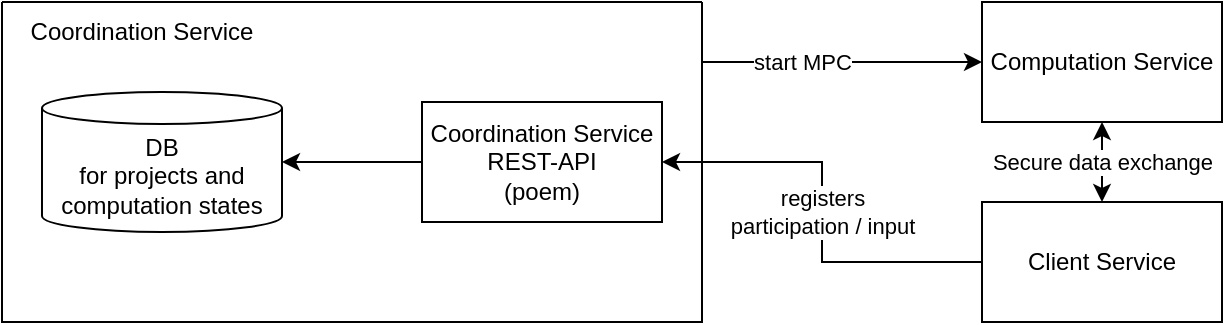 <mxfile version="23.1.4" type="device">
  <diagram name="Page-1" id="CadQw5tWiO6TVf455hET">
    <mxGraphModel dx="954" dy="583" grid="1" gridSize="10" guides="1" tooltips="1" connect="1" arrows="1" fold="1" page="1" pageScale="1" pageWidth="827" pageHeight="1169" math="0" shadow="0">
      <root>
        <mxCell id="0" />
        <mxCell id="1" parent="0" />
        <mxCell id="5Hxy_TqTP-f-HWl3ijbq-2" value="Computation Service" style="rounded=0;whiteSpace=wrap;html=1;" parent="1" vertex="1">
          <mxGeometry x="530" y="40" width="120" height="60" as="geometry" />
        </mxCell>
        <mxCell id="5Hxy_TqTP-f-HWl3ijbq-9" value="registers &lt;br&gt;participation / input" style="edgeStyle=orthogonalEdgeStyle;rounded=0;orthogonalLoop=1;jettySize=auto;html=1;" parent="1" source="5Hxy_TqTP-f-HWl3ijbq-3" target="5Hxy_TqTP-f-HWl3ijbq-8" edge="1">
          <mxGeometry relative="1" as="geometry" />
        </mxCell>
        <mxCell id="5Hxy_TqTP-f-HWl3ijbq-19" value="Secure data exchange" style="edgeStyle=orthogonalEdgeStyle;rounded=0;orthogonalLoop=1;jettySize=auto;html=1;entryX=0.5;entryY=1;entryDx=0;entryDy=0;startArrow=classic;startFill=1;" parent="1" source="5Hxy_TqTP-f-HWl3ijbq-3" target="5Hxy_TqTP-f-HWl3ijbq-2" edge="1">
          <mxGeometry relative="1" as="geometry" />
        </mxCell>
        <mxCell id="5Hxy_TqTP-f-HWl3ijbq-3" value="Client Service" style="rounded=0;whiteSpace=wrap;html=1;" parent="1" vertex="1">
          <mxGeometry x="530" y="140" width="120" height="60" as="geometry" />
        </mxCell>
        <mxCell id="5Hxy_TqTP-f-HWl3ijbq-7" value="" style="swimlane;startSize=0;" parent="1" vertex="1">
          <mxGeometry x="40" y="40" width="350" height="160" as="geometry" />
        </mxCell>
        <mxCell id="5Hxy_TqTP-f-HWl3ijbq-8" value="Coordination Service REST-API &lt;br&gt;(poem)" style="rounded=0;whiteSpace=wrap;html=1;" parent="5Hxy_TqTP-f-HWl3ijbq-7" vertex="1">
          <mxGeometry x="210" y="50" width="120" height="60" as="geometry" />
        </mxCell>
        <mxCell id="5Hxy_TqTP-f-HWl3ijbq-12" value="Coordination Service" style="text;html=1;align=center;verticalAlign=middle;whiteSpace=wrap;rounded=0;" parent="5Hxy_TqTP-f-HWl3ijbq-7" vertex="1">
          <mxGeometry x="5" width="130" height="30" as="geometry" />
        </mxCell>
        <mxCell id="5Hxy_TqTP-f-HWl3ijbq-14" value="DB&lt;br&gt;for projects and computation states" style="shape=cylinder3;whiteSpace=wrap;html=1;boundedLbl=1;backgroundOutline=1;size=8;" parent="5Hxy_TqTP-f-HWl3ijbq-7" vertex="1">
          <mxGeometry x="20" y="45" width="120" height="70" as="geometry" />
        </mxCell>
        <mxCell id="5Hxy_TqTP-f-HWl3ijbq-17" style="edgeStyle=orthogonalEdgeStyle;rounded=0;orthogonalLoop=1;jettySize=auto;html=1;entryX=1;entryY=0.5;entryDx=0;entryDy=0;entryPerimeter=0;" parent="5Hxy_TqTP-f-HWl3ijbq-7" source="5Hxy_TqTP-f-HWl3ijbq-8" target="5Hxy_TqTP-f-HWl3ijbq-14" edge="1">
          <mxGeometry relative="1" as="geometry" />
        </mxCell>
        <mxCell id="5Hxy_TqTP-f-HWl3ijbq-13" value="start MPC" style="edgeStyle=orthogonalEdgeStyle;rounded=0;orthogonalLoop=1;jettySize=auto;html=1;entryX=0;entryY=0.5;entryDx=0;entryDy=0;" parent="1" target="5Hxy_TqTP-f-HWl3ijbq-2" edge="1">
          <mxGeometry relative="1" as="geometry">
            <mxPoint x="390" y="110" as="sourcePoint" />
            <Array as="points">
              <mxPoint x="390" y="70" />
            </Array>
          </mxGeometry>
        </mxCell>
      </root>
    </mxGraphModel>
  </diagram>
</mxfile>
